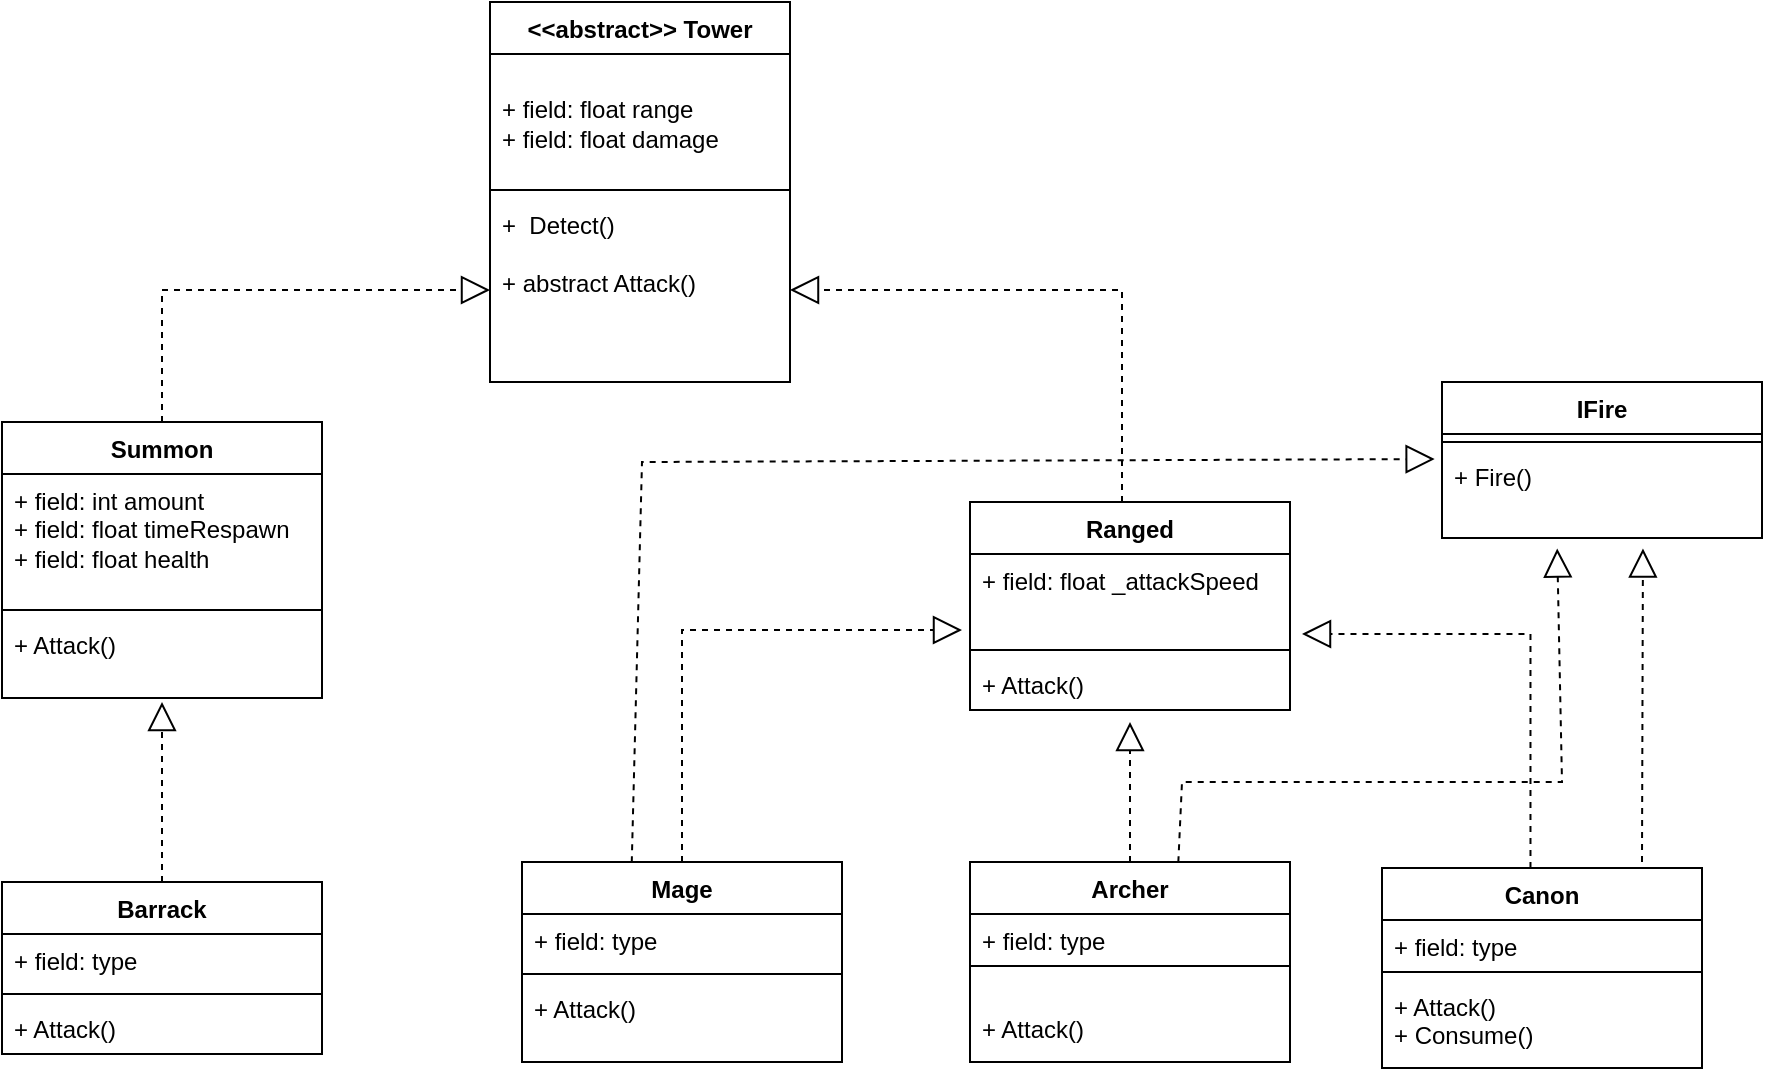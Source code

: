 <mxfile version="24.0.4" type="device">
  <diagram id="C5RBs43oDa-KdzZeNtuy" name="Page-1">
    <mxGraphModel dx="874" dy="451" grid="1" gridSize="10" guides="1" tooltips="1" connect="1" arrows="1" fold="1" page="1" pageScale="1" pageWidth="827" pageHeight="1169" math="0" shadow="0">
      <root>
        <mxCell id="WIyWlLk6GJQsqaUBKTNV-0" />
        <mxCell id="WIyWlLk6GJQsqaUBKTNV-1" parent="WIyWlLk6GJQsqaUBKTNV-0" />
        <mxCell id="UiHATHYCxAB7JgqIMqif-0" value="&amp;lt;&amp;lt;abstract&amp;gt;&amp;gt; Tower" style="swimlane;fontStyle=1;align=center;verticalAlign=top;childLayout=stackLayout;horizontal=1;startSize=26;horizontalStack=0;resizeParent=1;resizeParentMax=0;resizeLast=0;collapsible=1;marginBottom=0;whiteSpace=wrap;html=1;" parent="WIyWlLk6GJQsqaUBKTNV-1" vertex="1">
          <mxGeometry x="544" y="310" width="150" height="190" as="geometry">
            <mxRectangle x="240" y="200" width="100" height="30" as="alternateBounds" />
          </mxGeometry>
        </mxCell>
        <mxCell id="UiHATHYCxAB7JgqIMqif-1" value="&lt;div&gt;&lt;span style=&quot;background-color: initial;&quot;&gt;&lt;br&gt;&lt;/span&gt;&lt;/div&gt;&lt;div&gt;&lt;span style=&quot;background-color: initial;&quot;&gt;+ field: float range&lt;/span&gt;&lt;br&gt;&lt;/div&gt;&lt;div&gt;&lt;div&gt;&lt;span style=&quot;background-color: initial;&quot;&gt;+ field: float damage&lt;/span&gt;&lt;br&gt;&lt;/div&gt;&lt;/div&gt;&lt;div&gt;&lt;span style=&quot;background-color: initial;&quot;&gt;&lt;br&gt;&lt;/span&gt;&lt;/div&gt;&lt;div&gt;&lt;br&gt;&lt;/div&gt;&lt;div&gt;&lt;br&gt;&lt;/div&gt;&lt;div&gt;&lt;br&gt;&lt;div style=&quot;border-color: var(--border-color);&quot;&gt;&lt;br style=&quot;border-color: var(--border-color);&quot;&gt;&lt;/div&gt;&lt;div&gt;&lt;br&gt;&lt;/div&gt;&lt;/div&gt;" style="text;strokeColor=none;fillColor=none;align=left;verticalAlign=top;spacingLeft=4;spacingRight=4;overflow=hidden;rotatable=0;points=[[0,0.5],[1,0.5]];portConstraint=eastwest;whiteSpace=wrap;html=1;" parent="UiHATHYCxAB7JgqIMqif-0" vertex="1">
          <mxGeometry y="26" width="150" height="64" as="geometry" />
        </mxCell>
        <mxCell id="UiHATHYCxAB7JgqIMqif-2" value="" style="line;strokeWidth=1;fillColor=none;align=left;verticalAlign=middle;spacingTop=-1;spacingLeft=3;spacingRight=3;rotatable=0;labelPosition=right;points=[];portConstraint=eastwest;strokeColor=inherit;" parent="UiHATHYCxAB7JgqIMqif-0" vertex="1">
          <mxGeometry y="90" width="150" height="8" as="geometry" />
        </mxCell>
        <mxCell id="UiHATHYCxAB7JgqIMqif-3" value="+&amp;nbsp; Detect()&amp;nbsp;&lt;div&gt;&lt;br&gt;&lt;/div&gt;&lt;div&gt;+&amp;nbsp;&lt;span style=&quot;background-color: initial;&quot;&gt;abstract Attack&lt;/span&gt;&lt;span style=&quot;background-color: initial;&quot;&gt;()&lt;/span&gt;&lt;/div&gt;&lt;div&gt;&lt;div&gt;&lt;br&gt;&lt;div style=&quot;border-color: var(--border-color);&quot;&gt;&lt;br style=&quot;border-color: var(--border-color);&quot;&gt;&lt;/div&gt;&lt;/div&gt;&lt;/div&gt;" style="text;strokeColor=none;fillColor=none;align=left;verticalAlign=top;spacingLeft=4;spacingRight=4;overflow=hidden;rotatable=0;points=[[0,0.5],[1,0.5]];portConstraint=eastwest;whiteSpace=wrap;html=1;" parent="UiHATHYCxAB7JgqIMqif-0" vertex="1">
          <mxGeometry y="98" width="150" height="92" as="geometry" />
        </mxCell>
        <mxCell id="UiHATHYCxAB7JgqIMqif-4" value="&lt;div&gt;Mage&lt;/div&gt;&lt;div&gt;&lt;br&gt;&lt;/div&gt;" style="swimlane;fontStyle=1;align=center;verticalAlign=top;childLayout=stackLayout;horizontal=1;startSize=26;horizontalStack=0;resizeParent=1;resizeParentMax=0;resizeLast=0;collapsible=1;marginBottom=0;whiteSpace=wrap;html=1;" parent="WIyWlLk6GJQsqaUBKTNV-1" vertex="1">
          <mxGeometry x="560" y="740" width="160" height="100" as="geometry" />
        </mxCell>
        <mxCell id="UiHATHYCxAB7JgqIMqif-5" value="+ field: type" style="text;strokeColor=none;fillColor=none;align=left;verticalAlign=top;spacingLeft=4;spacingRight=4;overflow=hidden;rotatable=0;points=[[0,0.5],[1,0.5]];portConstraint=eastwest;whiteSpace=wrap;html=1;" parent="UiHATHYCxAB7JgqIMqif-4" vertex="1">
          <mxGeometry y="26" width="160" height="26" as="geometry" />
        </mxCell>
        <mxCell id="UiHATHYCxAB7JgqIMqif-6" value="" style="line;strokeWidth=1;fillColor=none;align=left;verticalAlign=middle;spacingTop=-1;spacingLeft=3;spacingRight=3;rotatable=0;labelPosition=right;points=[];portConstraint=eastwest;strokeColor=inherit;" parent="UiHATHYCxAB7JgqIMqif-4" vertex="1">
          <mxGeometry y="52" width="160" height="8" as="geometry" />
        </mxCell>
        <mxCell id="UiHATHYCxAB7JgqIMqif-7" value="+ Attack()&lt;div&gt;&lt;br&gt;&lt;/div&gt;" style="text;strokeColor=none;fillColor=none;align=left;verticalAlign=top;spacingLeft=4;spacingRight=4;overflow=hidden;rotatable=0;points=[[0,0.5],[1,0.5]];portConstraint=eastwest;whiteSpace=wrap;html=1;" parent="UiHATHYCxAB7JgqIMqif-4" vertex="1">
          <mxGeometry y="60" width="160" height="40" as="geometry" />
        </mxCell>
        <mxCell id="UiHATHYCxAB7JgqIMqif-8" value="Archer" style="swimlane;fontStyle=1;align=center;verticalAlign=top;childLayout=stackLayout;horizontal=1;startSize=26;horizontalStack=0;resizeParent=1;resizeParentMax=0;resizeLast=0;collapsible=1;marginBottom=0;whiteSpace=wrap;html=1;" parent="WIyWlLk6GJQsqaUBKTNV-1" vertex="1">
          <mxGeometry x="784" y="740" width="160" height="100" as="geometry" />
        </mxCell>
        <mxCell id="UiHATHYCxAB7JgqIMqif-9" value="+ field: type" style="text;strokeColor=none;fillColor=none;align=left;verticalAlign=top;spacingLeft=4;spacingRight=4;overflow=hidden;rotatable=0;points=[[0,0.5],[1,0.5]];portConstraint=eastwest;whiteSpace=wrap;html=1;" parent="UiHATHYCxAB7JgqIMqif-8" vertex="1">
          <mxGeometry y="26" width="160" height="22" as="geometry" />
        </mxCell>
        <mxCell id="UiHATHYCxAB7JgqIMqif-10" value="" style="line;strokeWidth=1;fillColor=none;align=left;verticalAlign=middle;spacingTop=-1;spacingLeft=3;spacingRight=3;rotatable=0;labelPosition=right;points=[];portConstraint=eastwest;strokeColor=inherit;" parent="UiHATHYCxAB7JgqIMqif-8" vertex="1">
          <mxGeometry y="48" width="160" height="8" as="geometry" />
        </mxCell>
        <mxCell id="UiHATHYCxAB7JgqIMqif-11" value="&lt;div&gt;&lt;br&gt;&lt;/div&gt;+ Attack()&lt;div style=&quot;border-color: var(--border-color);&quot;&gt;&lt;br&gt;&lt;/div&gt;" style="text;strokeColor=none;fillColor=none;align=left;verticalAlign=top;spacingLeft=4;spacingRight=4;overflow=hidden;rotatable=0;points=[[0,0.5],[1,0.5]];portConstraint=eastwest;whiteSpace=wrap;html=1;" parent="UiHATHYCxAB7JgqIMqif-8" vertex="1">
          <mxGeometry y="56" width="160" height="44" as="geometry" />
        </mxCell>
        <mxCell id="UiHATHYCxAB7JgqIMqif-45" value="&lt;div&gt;Barrack&lt;/div&gt;&lt;div&gt;&lt;br&gt;&lt;/div&gt;" style="swimlane;fontStyle=1;align=center;verticalAlign=top;childLayout=stackLayout;horizontal=1;startSize=26;horizontalStack=0;resizeParent=1;resizeParentMax=0;resizeLast=0;collapsible=1;marginBottom=0;whiteSpace=wrap;html=1;" parent="WIyWlLk6GJQsqaUBKTNV-1" vertex="1">
          <mxGeometry x="300" y="750" width="160" height="86" as="geometry" />
        </mxCell>
        <mxCell id="UiHATHYCxAB7JgqIMqif-46" value="+ field: type" style="text;strokeColor=none;fillColor=none;align=left;verticalAlign=top;spacingLeft=4;spacingRight=4;overflow=hidden;rotatable=0;points=[[0,0.5],[1,0.5]];portConstraint=eastwest;whiteSpace=wrap;html=1;" parent="UiHATHYCxAB7JgqIMqif-45" vertex="1">
          <mxGeometry y="26" width="160" height="26" as="geometry" />
        </mxCell>
        <mxCell id="UiHATHYCxAB7JgqIMqif-47" value="" style="line;strokeWidth=1;fillColor=none;align=left;verticalAlign=middle;spacingTop=-1;spacingLeft=3;spacingRight=3;rotatable=0;labelPosition=right;points=[];portConstraint=eastwest;strokeColor=inherit;" parent="UiHATHYCxAB7JgqIMqif-45" vertex="1">
          <mxGeometry y="52" width="160" height="8" as="geometry" />
        </mxCell>
        <mxCell id="UiHATHYCxAB7JgqIMqif-48" value="+ Attack()&lt;div&gt;&lt;br&gt;&lt;/div&gt;" style="text;strokeColor=none;fillColor=none;align=left;verticalAlign=top;spacingLeft=4;spacingRight=4;overflow=hidden;rotatable=0;points=[[0,0.5],[1,0.5]];portConstraint=eastwest;whiteSpace=wrap;html=1;" parent="UiHATHYCxAB7JgqIMqif-45" vertex="1">
          <mxGeometry y="60" width="160" height="26" as="geometry" />
        </mxCell>
        <mxCell id="UiHATHYCxAB7JgqIMqif-49" value="Canon" style="swimlane;fontStyle=1;align=center;verticalAlign=top;childLayout=stackLayout;horizontal=1;startSize=26;horizontalStack=0;resizeParent=1;resizeParentMax=0;resizeLast=0;collapsible=1;marginBottom=0;whiteSpace=wrap;html=1;" parent="WIyWlLk6GJQsqaUBKTNV-1" vertex="1">
          <mxGeometry x="990" y="743" width="160" height="100" as="geometry" />
        </mxCell>
        <mxCell id="UiHATHYCxAB7JgqIMqif-50" value="+ field: type" style="text;strokeColor=none;fillColor=none;align=left;verticalAlign=top;spacingLeft=4;spacingRight=4;overflow=hidden;rotatable=0;points=[[0,0.5],[1,0.5]];portConstraint=eastwest;whiteSpace=wrap;html=1;" parent="UiHATHYCxAB7JgqIMqif-49" vertex="1">
          <mxGeometry y="26" width="160" height="22" as="geometry" />
        </mxCell>
        <mxCell id="UiHATHYCxAB7JgqIMqif-51" value="" style="line;strokeWidth=1;fillColor=none;align=left;verticalAlign=middle;spacingTop=-1;spacingLeft=3;spacingRight=3;rotatable=0;labelPosition=right;points=[];portConstraint=eastwest;strokeColor=inherit;" parent="UiHATHYCxAB7JgqIMqif-49" vertex="1">
          <mxGeometry y="48" width="160" height="8" as="geometry" />
        </mxCell>
        <mxCell id="UiHATHYCxAB7JgqIMqif-52" value="+ Attack()&lt;div style=&quot;border-color: var(--border-color);&quot;&gt;+ Consume()&lt;/div&gt;" style="text;strokeColor=none;fillColor=none;align=left;verticalAlign=top;spacingLeft=4;spacingRight=4;overflow=hidden;rotatable=0;points=[[0,0.5],[1,0.5]];portConstraint=eastwest;whiteSpace=wrap;html=1;" parent="UiHATHYCxAB7JgqIMqif-49" vertex="1">
          <mxGeometry y="56" width="160" height="44" as="geometry" />
        </mxCell>
        <mxCell id="9yXZh-DYRgjoekZU8pBV-4" value="Summon&lt;div&gt;&lt;br&gt;&lt;/div&gt;" style="swimlane;fontStyle=1;align=center;verticalAlign=top;childLayout=stackLayout;horizontal=1;startSize=26;horizontalStack=0;resizeParent=1;resizeParentMax=0;resizeLast=0;collapsible=1;marginBottom=0;whiteSpace=wrap;html=1;" parent="WIyWlLk6GJQsqaUBKTNV-1" vertex="1">
          <mxGeometry x="300" y="520" width="160" height="138" as="geometry" />
        </mxCell>
        <mxCell id="9yXZh-DYRgjoekZU8pBV-5" value="+ field: int amount&lt;div&gt;+ field: float timeRespawn&lt;/div&gt;&lt;div&gt;+ field: float health&lt;/div&gt;&lt;div&gt;&lt;br&gt;&lt;/div&gt;" style="text;strokeColor=none;fillColor=none;align=left;verticalAlign=top;spacingLeft=4;spacingRight=4;overflow=hidden;rotatable=0;points=[[0,0.5],[1,0.5]];portConstraint=eastwest;whiteSpace=wrap;html=1;" parent="9yXZh-DYRgjoekZU8pBV-4" vertex="1">
          <mxGeometry y="26" width="160" height="64" as="geometry" />
        </mxCell>
        <mxCell id="9yXZh-DYRgjoekZU8pBV-6" value="" style="line;strokeWidth=1;fillColor=none;align=left;verticalAlign=middle;spacingTop=-1;spacingLeft=3;spacingRight=3;rotatable=0;labelPosition=right;points=[];portConstraint=eastwest;strokeColor=inherit;" parent="9yXZh-DYRgjoekZU8pBV-4" vertex="1">
          <mxGeometry y="90" width="160" height="8" as="geometry" />
        </mxCell>
        <mxCell id="9yXZh-DYRgjoekZU8pBV-7" value="&lt;div&gt;+ Attack()&lt;div&gt;&lt;br&gt;&lt;/div&gt;&lt;/div&gt;" style="text;strokeColor=none;fillColor=none;align=left;verticalAlign=top;spacingLeft=4;spacingRight=4;overflow=hidden;rotatable=0;points=[[0,0.5],[1,0.5]];portConstraint=eastwest;whiteSpace=wrap;html=1;" parent="9yXZh-DYRgjoekZU8pBV-4" vertex="1">
          <mxGeometry y="98" width="160" height="40" as="geometry" />
        </mxCell>
        <mxCell id="9yXZh-DYRgjoekZU8pBV-8" value="&lt;div&gt;Ranged&lt;/div&gt;" style="swimlane;fontStyle=1;align=center;verticalAlign=top;childLayout=stackLayout;horizontal=1;startSize=26;horizontalStack=0;resizeParent=1;resizeParentMax=0;resizeLast=0;collapsible=1;marginBottom=0;whiteSpace=wrap;html=1;" parent="WIyWlLk6GJQsqaUBKTNV-1" vertex="1">
          <mxGeometry x="784" y="560" width="160" height="104" as="geometry" />
        </mxCell>
        <mxCell id="9yXZh-DYRgjoekZU8pBV-9" value="&lt;div&gt;&lt;span style=&quot;background-color: initial;&quot;&gt;+ field: float _attackSpeed&lt;/span&gt;&lt;br&gt;&lt;/div&gt;" style="text;strokeColor=none;fillColor=none;align=left;verticalAlign=top;spacingLeft=4;spacingRight=4;overflow=hidden;rotatable=0;points=[[0,0.5],[1,0.5]];portConstraint=eastwest;whiteSpace=wrap;html=1;" parent="9yXZh-DYRgjoekZU8pBV-8" vertex="1">
          <mxGeometry y="26" width="160" height="44" as="geometry" />
        </mxCell>
        <mxCell id="9yXZh-DYRgjoekZU8pBV-10" value="" style="line;strokeWidth=1;fillColor=none;align=left;verticalAlign=middle;spacingTop=-1;spacingLeft=3;spacingRight=3;rotatable=0;labelPosition=right;points=[];portConstraint=eastwest;strokeColor=inherit;" parent="9yXZh-DYRgjoekZU8pBV-8" vertex="1">
          <mxGeometry y="70" width="160" height="8" as="geometry" />
        </mxCell>
        <mxCell id="9yXZh-DYRgjoekZU8pBV-11" value="+ Attack()&lt;div&gt;&lt;br&gt;&lt;/div&gt;" style="text;strokeColor=none;fillColor=none;align=left;verticalAlign=top;spacingLeft=4;spacingRight=4;overflow=hidden;rotatable=0;points=[[0,0.5],[1,0.5]];portConstraint=eastwest;whiteSpace=wrap;html=1;" parent="9yXZh-DYRgjoekZU8pBV-8" vertex="1">
          <mxGeometry y="78" width="160" height="26" as="geometry" />
        </mxCell>
        <mxCell id="9yXZh-DYRgjoekZU8pBV-14" value="" style="endArrow=block;dashed=1;endFill=0;endSize=12;html=1;rounded=0;exitX=0.5;exitY=0;exitDx=0;exitDy=0;" parent="WIyWlLk6GJQsqaUBKTNV-1" source="UiHATHYCxAB7JgqIMqif-45" edge="1">
          <mxGeometry width="160" relative="1" as="geometry">
            <mxPoint x="480" y="620" as="sourcePoint" />
            <mxPoint x="380" y="660" as="targetPoint" />
          </mxGeometry>
        </mxCell>
        <mxCell id="9yXZh-DYRgjoekZU8pBV-15" value="" style="endArrow=block;dashed=1;endFill=0;endSize=12;html=1;rounded=0;exitX=0.5;exitY=0;exitDx=0;exitDy=0;" parent="WIyWlLk6GJQsqaUBKTNV-1" source="UiHATHYCxAB7JgqIMqif-4" edge="1">
          <mxGeometry width="160" relative="1" as="geometry">
            <mxPoint x="480" y="620" as="sourcePoint" />
            <mxPoint x="780" y="624" as="targetPoint" />
            <Array as="points">
              <mxPoint x="640" y="624" />
            </Array>
          </mxGeometry>
        </mxCell>
        <mxCell id="9yXZh-DYRgjoekZU8pBV-16" value="" style="endArrow=block;dashed=1;endFill=0;endSize=12;html=1;rounded=0;exitX=0.5;exitY=0;exitDx=0;exitDy=0;" parent="WIyWlLk6GJQsqaUBKTNV-1" source="UiHATHYCxAB7JgqIMqif-8" edge="1">
          <mxGeometry width="160" relative="1" as="geometry">
            <mxPoint x="740" y="660" as="sourcePoint" />
            <mxPoint x="864" y="670" as="targetPoint" />
          </mxGeometry>
        </mxCell>
        <mxCell id="9yXZh-DYRgjoekZU8pBV-17" value="" style="endArrow=block;dashed=1;endFill=0;endSize=12;html=1;rounded=0;exitX=0.5;exitY=0;exitDx=0;exitDy=0;" parent="WIyWlLk6GJQsqaUBKTNV-1" edge="1">
          <mxGeometry width="160" relative="1" as="geometry">
            <mxPoint x="1064.24" y="743" as="sourcePoint" />
            <mxPoint x="950" y="626" as="targetPoint" />
            <Array as="points">
              <mxPoint x="1064.24" y="626" />
            </Array>
          </mxGeometry>
        </mxCell>
        <mxCell id="9yXZh-DYRgjoekZU8pBV-18" value="" style="endArrow=block;dashed=1;endFill=0;endSize=12;html=1;rounded=0;entryX=1;entryY=0.5;entryDx=0;entryDy=0;" parent="WIyWlLk6GJQsqaUBKTNV-1" edge="1">
          <mxGeometry width="160" relative="1" as="geometry">
            <mxPoint x="860" y="560" as="sourcePoint" />
            <mxPoint x="694" y="454.0" as="targetPoint" />
            <Array as="points">
              <mxPoint x="860" y="454" />
            </Array>
          </mxGeometry>
        </mxCell>
        <mxCell id="9yXZh-DYRgjoekZU8pBV-19" value="" style="endArrow=block;dashed=1;endFill=0;endSize=12;html=1;rounded=0;exitX=0.5;exitY=0;exitDx=0;exitDy=0;entryX=0;entryY=0.5;entryDx=0;entryDy=0;" parent="WIyWlLk6GJQsqaUBKTNV-1" source="9yXZh-DYRgjoekZU8pBV-4" target="UiHATHYCxAB7JgqIMqif-3" edge="1">
          <mxGeometry width="160" relative="1" as="geometry">
            <mxPoint x="640" y="640" as="sourcePoint" />
            <mxPoint x="800" y="640" as="targetPoint" />
            <Array as="points">
              <mxPoint x="380" y="454" />
            </Array>
          </mxGeometry>
        </mxCell>
        <mxCell id="zvOqpHXVQek6DYvyXgni-0" value="IFire" style="swimlane;fontStyle=1;align=center;verticalAlign=top;childLayout=stackLayout;horizontal=1;startSize=26;horizontalStack=0;resizeParent=1;resizeParentMax=0;resizeLast=0;collapsible=1;marginBottom=0;whiteSpace=wrap;html=1;" vertex="1" parent="WIyWlLk6GJQsqaUBKTNV-1">
          <mxGeometry x="1020" y="500" width="160" height="78" as="geometry" />
        </mxCell>
        <mxCell id="zvOqpHXVQek6DYvyXgni-2" value="" style="line;strokeWidth=1;fillColor=none;align=left;verticalAlign=middle;spacingTop=-1;spacingLeft=3;spacingRight=3;rotatable=0;labelPosition=right;points=[];portConstraint=eastwest;strokeColor=inherit;" vertex="1" parent="zvOqpHXVQek6DYvyXgni-0">
          <mxGeometry y="26" width="160" height="8" as="geometry" />
        </mxCell>
        <mxCell id="zvOqpHXVQek6DYvyXgni-3" value="+ Fire()&lt;div style=&quot;border-color: var(--border-color);&quot;&gt;&lt;br&gt;&lt;/div&gt;" style="text;strokeColor=none;fillColor=none;align=left;verticalAlign=top;spacingLeft=4;spacingRight=4;overflow=hidden;rotatable=0;points=[[0,0.5],[1,0.5]];portConstraint=eastwest;whiteSpace=wrap;html=1;" vertex="1" parent="zvOqpHXVQek6DYvyXgni-0">
          <mxGeometry y="34" width="160" height="44" as="geometry" />
        </mxCell>
        <mxCell id="zvOqpHXVQek6DYvyXgni-4" value="" style="endArrow=block;dashed=1;endFill=0;endSize=12;html=1;rounded=0;exitX=0.343;exitY=0.001;exitDx=0;exitDy=0;exitPerimeter=0;entryX=-0.023;entryY=0.103;entryDx=0;entryDy=0;entryPerimeter=0;" edge="1" parent="WIyWlLk6GJQsqaUBKTNV-1" source="UiHATHYCxAB7JgqIMqif-4" target="zvOqpHXVQek6DYvyXgni-3">
          <mxGeometry width="160" relative="1" as="geometry">
            <mxPoint x="820" y="730" as="sourcePoint" />
            <mxPoint x="980" y="730" as="targetPoint" />
            <Array as="points">
              <mxPoint x="620" y="540" />
            </Array>
          </mxGeometry>
        </mxCell>
        <mxCell id="zvOqpHXVQek6DYvyXgni-5" value="" style="endArrow=block;dashed=1;endFill=0;endSize=12;html=1;rounded=0;exitX=0.651;exitY=0.001;exitDx=0;exitDy=0;exitPerimeter=0;entryX=0.36;entryY=1.12;entryDx=0;entryDy=0;entryPerimeter=0;" edge="1" parent="WIyWlLk6GJQsqaUBKTNV-1" source="UiHATHYCxAB7JgqIMqif-8" target="zvOqpHXVQek6DYvyXgni-3">
          <mxGeometry width="160" relative="1" as="geometry">
            <mxPoint x="820" y="660" as="sourcePoint" />
            <mxPoint x="980" y="660" as="targetPoint" />
            <Array as="points">
              <mxPoint x="890" y="700" />
              <mxPoint x="1080" y="700" />
            </Array>
          </mxGeometry>
        </mxCell>
        <mxCell id="zvOqpHXVQek6DYvyXgni-6" value="" style="endArrow=block;dashed=1;endFill=0;endSize=12;html=1;rounded=0;entryX=0.628;entryY=1.12;entryDx=0;entryDy=0;entryPerimeter=0;" edge="1" parent="WIyWlLk6GJQsqaUBKTNV-1" target="zvOqpHXVQek6DYvyXgni-3">
          <mxGeometry width="160" relative="1" as="geometry">
            <mxPoint x="1120" y="740" as="sourcePoint" />
            <mxPoint x="980" y="660" as="targetPoint" />
          </mxGeometry>
        </mxCell>
      </root>
    </mxGraphModel>
  </diagram>
</mxfile>
